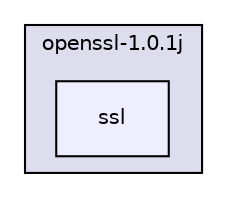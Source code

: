 digraph "openssl-1.0.1j/ssl" {
  compound=true
  node [ fontsize="10", fontname="Helvetica"];
  edge [ labelfontsize="10", labelfontname="Helvetica"];
  subgraph clusterdir_95172d3c7fae3f86b7a3419665015454 {
    graph [ bgcolor="#ddddee", pencolor="black", label="openssl-1.0.1j" fontname="Helvetica", fontsize="10", URL="dir_95172d3c7fae3f86b7a3419665015454.html"]
  dir_0d30810ad73ffcf0e73e9df713409e03 [shape=box, label="ssl", style="filled", fillcolor="#eeeeff", pencolor="black", URL="dir_0d30810ad73ffcf0e73e9df713409e03.html"];
  }
}
